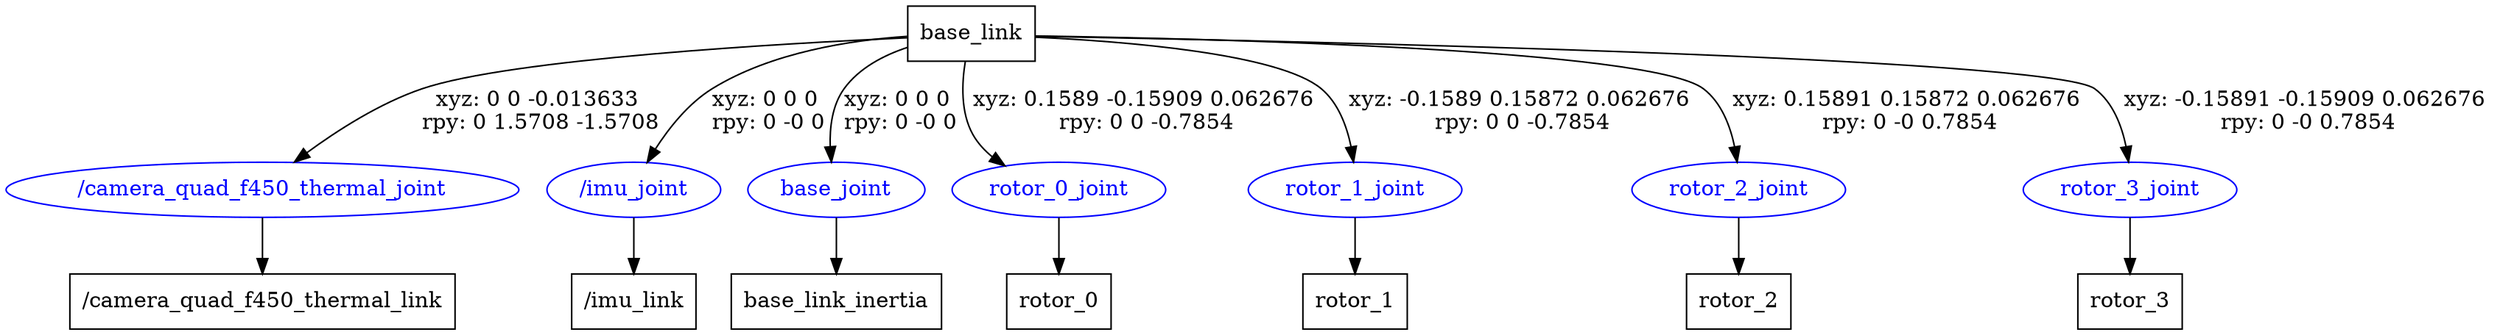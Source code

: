 digraph G {
node [shape=box];
"base_link" [label="base_link"];
"/camera_quad_f450_thermal_link" [label="/camera_quad_f450_thermal_link"];
"/imu_link" [label="/imu_link"];
"base_link_inertia" [label="base_link_inertia"];
"rotor_0" [label="rotor_0"];
"rotor_1" [label="rotor_1"];
"rotor_2" [label="rotor_2"];
"rotor_3" [label="rotor_3"];
node [shape=ellipse, color=blue, fontcolor=blue];
"base_link" -> "/camera_quad_f450_thermal_joint" [label="xyz: 0 0 -0.013633 \nrpy: 0 1.5708 -1.5708"]
"/camera_quad_f450_thermal_joint" -> "/camera_quad_f450_thermal_link"
"base_link" -> "/imu_joint" [label="xyz: 0 0 0 \nrpy: 0 -0 0"]
"/imu_joint" -> "/imu_link"
"base_link" -> "base_joint" [label="xyz: 0 0 0 \nrpy: 0 -0 0"]
"base_joint" -> "base_link_inertia"
"base_link" -> "rotor_0_joint" [label="xyz: 0.1589 -0.15909 0.062676 \nrpy: 0 0 -0.7854"]
"rotor_0_joint" -> "rotor_0"
"base_link" -> "rotor_1_joint" [label="xyz: -0.1589 0.15872 0.062676 \nrpy: 0 0 -0.7854"]
"rotor_1_joint" -> "rotor_1"
"base_link" -> "rotor_2_joint" [label="xyz: 0.15891 0.15872 0.062676 \nrpy: 0 -0 0.7854"]
"rotor_2_joint" -> "rotor_2"
"base_link" -> "rotor_3_joint" [label="xyz: -0.15891 -0.15909 0.062676 \nrpy: 0 -0 0.7854"]
"rotor_3_joint" -> "rotor_3"
}
